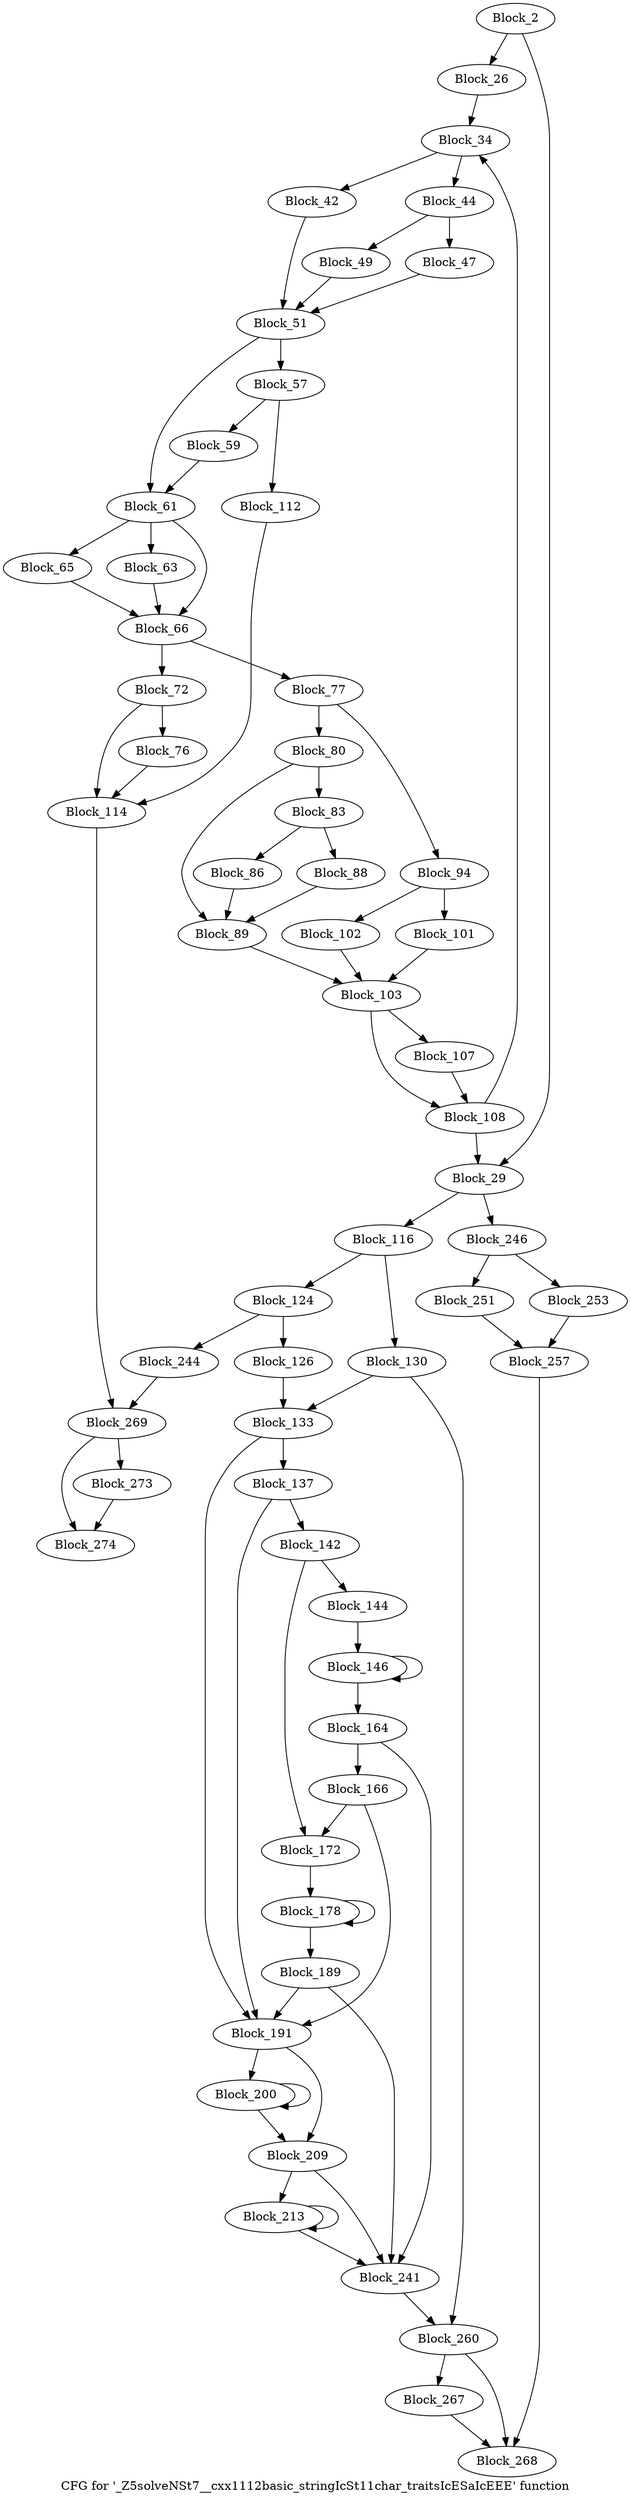 digraph "CFG for '_Z5solveNSt7__cxx1112basic_stringIcSt11char_traitsIcESaIcEEE' function" {
	label="CFG for '_Z5solveNSt7__cxx1112basic_stringIcSt11char_traitsIcESaIcEEE' function";

	block_2 [label="Block_2"];
	block_2:s0 -> block_29;
	block_2:s1 -> block_26;
	block_26 [label="Block_26"];
	block_26 -> block_34;
	block_29 [label="Block_29"];
	block_29:s0 -> block_116;
	block_29:s1 -> block_246;
	block_34 [label="Block_34"];
	block_34:s0 -> block_42;
	block_34:s1 -> block_44;
	block_42 [label="Block_42"];
	block_42 -> block_51;
	block_44 [label="Block_44"];
	block_44:s0 -> block_47;
	block_44:s1 -> block_49;
	block_47 [label="Block_47"];
	block_47 -> block_51;
	block_49 [label="Block_49"];
	block_49 -> block_51;
	block_51 [label="Block_51"];
	block_51:s0 -> block_57;
	block_51:s1 -> block_61;
	block_57 [label="Block_57"];
	block_57 -> block_59;
	block_57 -> block_112;
	block_59 [label="Block_59"];
	block_59 -> block_61;
	block_61 [label="Block_61"];
	block_61:s0 -> block_65;
	block_61:s1 -> block_63;
	block_61:s2 -> block_66;
	block_63 [label="Block_63"];
	block_63 -> block_66;
	block_65 [label="Block_65"];
	block_65 -> block_66;
	block_66 [label="Block_66"];
	block_66 -> block_77;
	block_66 -> block_72;
	block_72 [label="Block_72"];
	block_72:s0 -> block_114;
	block_72:s1 -> block_76;
	block_76 [label="Block_76"];
	block_76 -> block_114;
	block_77 [label="Block_77"];
	block_77:s0 -> block_80;
	block_77:s1 -> block_94;
	block_80 [label="Block_80"];
	block_80:s0 -> block_89;
	block_80:s1 -> block_83;
	block_83 [label="Block_83"];
	block_83:s0 -> block_86;
	block_83:s1 -> block_88;
	block_86 [label="Block_86"];
	block_86 -> block_89;
	block_88 [label="Block_88"];
	block_88 -> block_89;
	block_89 [label="Block_89"];
	block_89 -> block_103;
	block_94 [label="Block_94"];
	block_94:s0 -> block_102;
	block_94:s1 -> block_101;
	block_101 [label="Block_101"];
	block_101 -> block_103;
	block_102 [label="Block_102"];
	block_102 -> block_103;
	block_103 [label="Block_103"];
	block_103:s0 -> block_108;
	block_103:s1 -> block_107;
	block_107 [label="Block_107"];
	block_107 -> block_108;
	block_108 [label="Block_108"];
	block_108:s0 -> block_34;
	block_108:s1 -> block_29;
	block_112 [label="Block_112"];
	block_112 -> block_114;
	block_114 [label="Block_114"];
	block_114 -> block_269;
	block_116 [label="Block_116"];
	block_116:s0 -> block_124;
	block_116:s1 -> block_130;
	block_124 [label="Block_124"];
	block_124 -> block_126;
	block_124 -> block_244;
	block_126 [label="Block_126"];
	block_126 -> block_133;
	block_130 [label="Block_130"];
	block_130:s0 -> block_260;
	block_130:s1 -> block_133;
	block_133 [label="Block_133"];
	block_133:s0 -> block_191;
	block_133:s1 -> block_137;
	block_137 [label="Block_137"];
	block_137:s0 -> block_191;
	block_137:s1 -> block_142;
	block_142 [label="Block_142"];
	block_142:s0 -> block_172;
	block_142:s1 -> block_144;
	block_144 [label="Block_144"];
	block_144 -> block_146;
	block_146 [label="Block_146"];
	block_146:s0 -> block_164;
	block_146:s1 -> block_146;
	block_164 [label="Block_164"];
	block_164:s0 -> block_241;
	block_164:s1 -> block_166;
	block_166 [label="Block_166"];
	block_166:s0 -> block_191;
	block_166:s1 -> block_172;
	block_172 [label="Block_172"];
	block_172 -> block_178;
	block_178 [label="Block_178"];
	block_178:s0 -> block_189;
	block_178:s1 -> block_178;
	block_189 [label="Block_189"];
	block_189:s0 -> block_241;
	block_189:s1 -> block_191;
	block_191 [label="Block_191"];
	block_191:s0 -> block_209;
	block_191:s1 -> block_200;
	block_200 [label="Block_200"];
	block_200:s0 -> block_209;
	block_200:s1 -> block_200;
	block_209 [label="Block_209"];
	block_209:s0 -> block_241;
	block_209:s1 -> block_213;
	block_213 [label="Block_213"];
	block_213:s0 -> block_241;
	block_213:s1 -> block_213;
	block_241 [label="Block_241"];
	block_241 -> block_260;
	block_244 [label="Block_244"];
	block_244 -> block_269;
	block_246 [label="Block_246"];
	block_246:s0 -> block_251;
	block_246:s1 -> block_253;
	block_251 [label="Block_251"];
	block_251 -> block_257;
	block_253 [label="Block_253"];
	block_253 -> block_257;
	block_257 [label="Block_257"];
	block_257 -> block_268;
	block_260 [label="Block_260"];
	block_260:s0 -> block_268;
	block_260:s1 -> block_267;
	block_267 [label="Block_267"];
	block_267 -> block_268;
	block_268 [label="Block_268"];
	block_269 [label="Block_269"];
	block_269:s0 -> block_274;
	block_269:s1 -> block_273;
	block_273 [label="Block_273"];
	block_273 -> block_274;
	block_274 [label="Block_274"];
}

